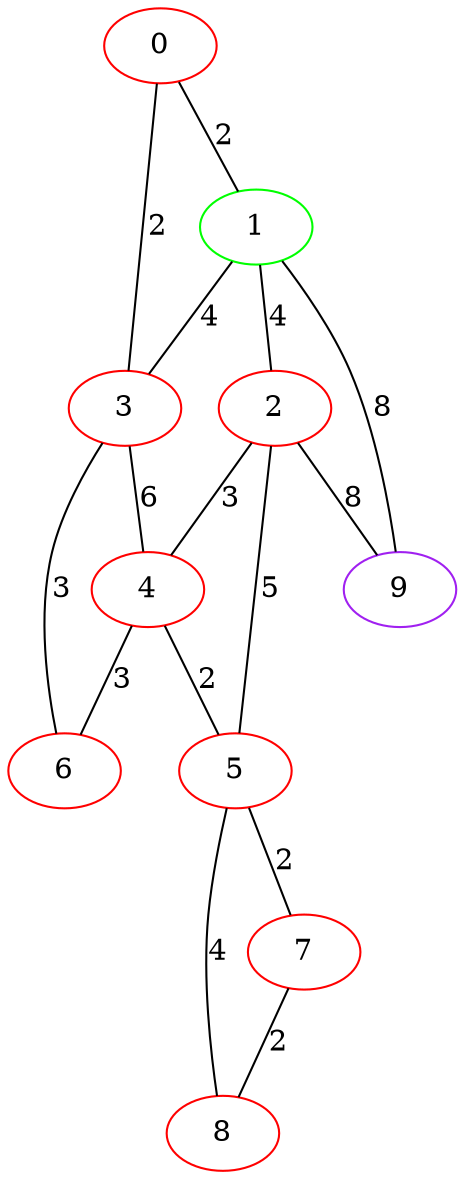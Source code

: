 graph "" {
0 [color=red, weight=1];
1 [color=green, weight=2];
2 [color=red, weight=1];
3 [color=red, weight=1];
4 [color=red, weight=1];
5 [color=red, weight=1];
6 [color=red, weight=1];
7 [color=red, weight=1];
8 [color=red, weight=1];
9 [color=purple, weight=4];
0 -- 1  [key=0, label=2];
0 -- 3  [key=0, label=2];
1 -- 9  [key=0, label=8];
1 -- 2  [key=0, label=4];
1 -- 3  [key=0, label=4];
2 -- 4  [key=0, label=3];
2 -- 5  [key=0, label=5];
2 -- 9  [key=0, label=8];
3 -- 4  [key=0, label=6];
3 -- 6  [key=0, label=3];
4 -- 5  [key=0, label=2];
4 -- 6  [key=0, label=3];
5 -- 8  [key=0, label=4];
5 -- 7  [key=0, label=2];
7 -- 8  [key=0, label=2];
}
